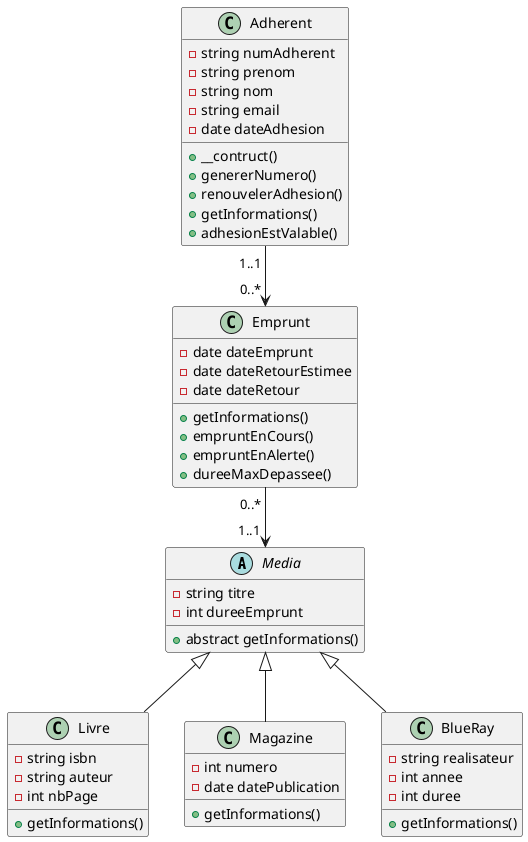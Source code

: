 @startuml
'https://plantuml.com/class-diagram

abstract class Media{
    - string titre
    - int dureeEmprunt
    + abstract getInformations()
}

class Livre{
- string isbn
- string auteur
- int nbPage
+ getInformations()
}

class Magazine{
- int numero
- date datePublication
+ getInformations()
}

class BlueRay{
- string realisateur
- int annee
- int duree
+ getInformations()
}

class Adherent{
- string numAdherent
- string prenom
- string nom
- string email
- date dateAdhesion
+ __contruct()
+ genererNumero()
+ renouvelerAdhesion()
+ getInformations()
+ adhesionEstValable()
}

class Emprunt{
- date dateEmprunt
- date dateRetourEstimee
- date dateRetour
+ getInformations()
+ empruntEnCours()
+ empruntEnAlerte()
+ dureeMaxDepassee()
}

Media <|-- Livre
Media <|-- Magazine
Media <|-- BlueRay

Emprunt "0..* "--> "1..1 " Media
Adherent "1..1 "-->"0..* " Emprunt

@enduml